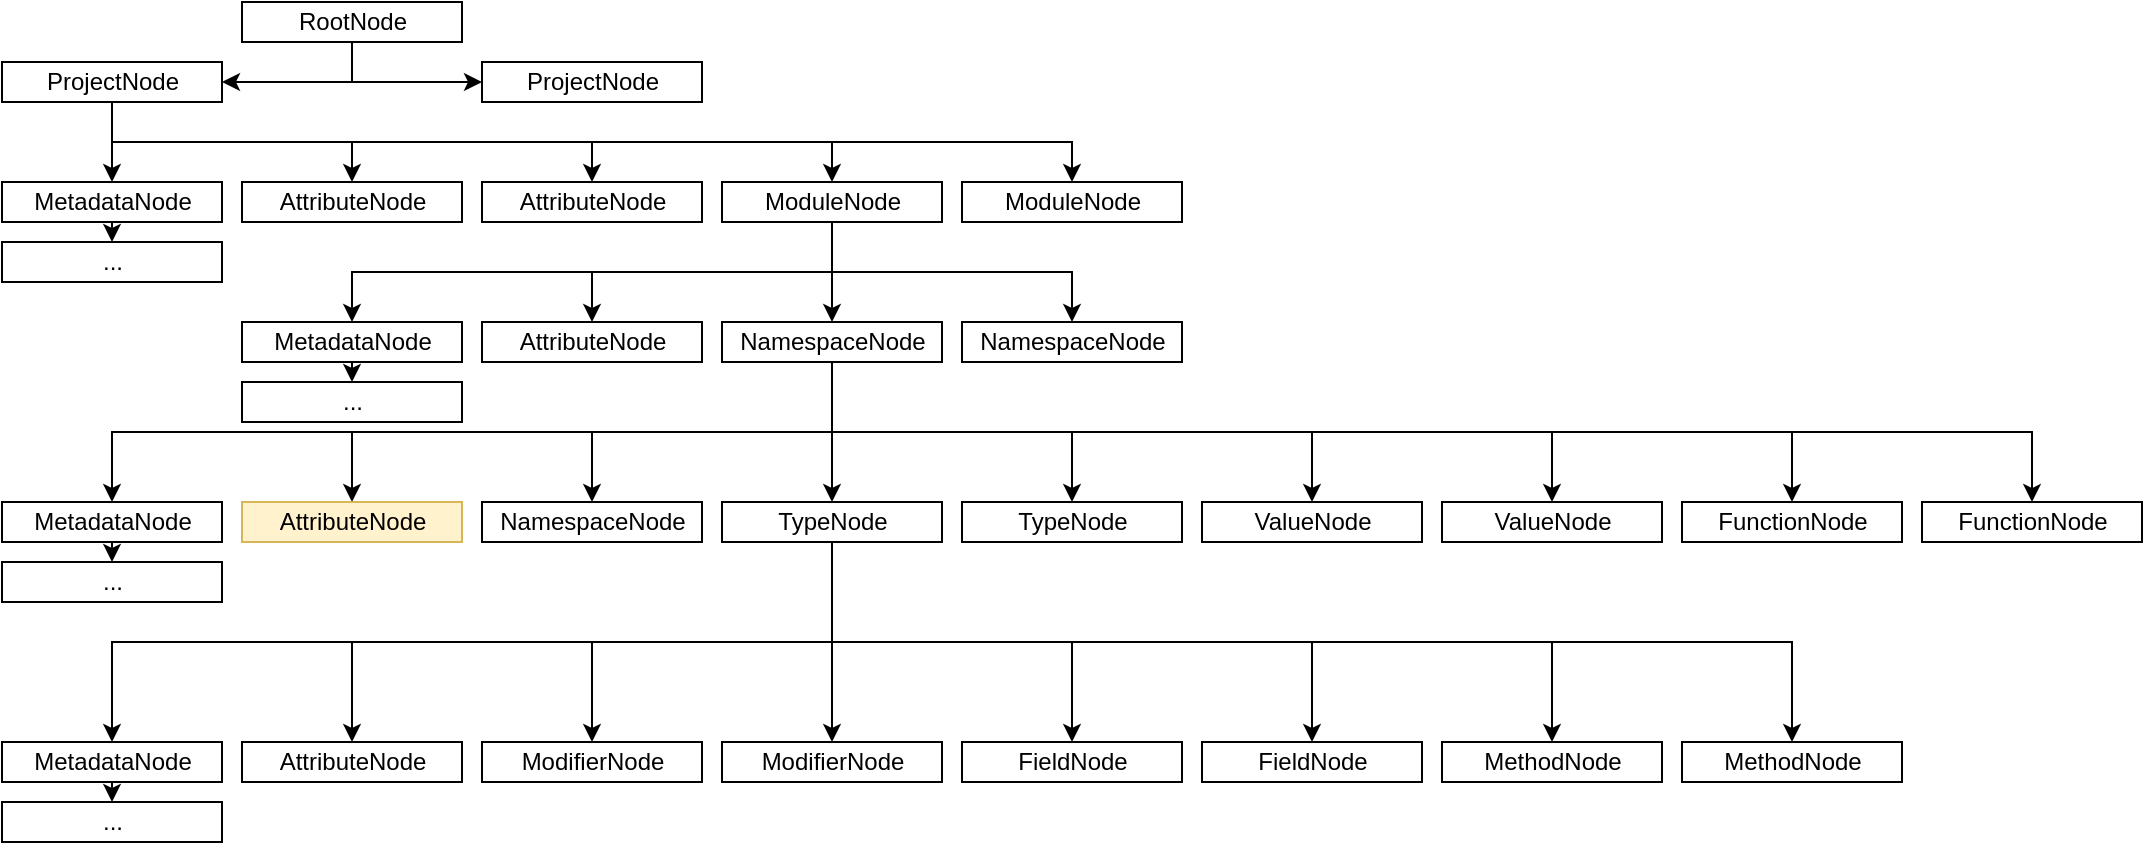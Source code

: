 <mxfile version="13.6.6"><diagram id="hMRSq9ujZ3ukGJ3Yu9Yh" name="Ast Structure"><mxGraphModel dx="934" dy="743" grid="1" gridSize="10" guides="1" tooltips="1" connect="1" arrows="1" fold="1" page="1" pageScale="1" pageWidth="827" pageHeight="1169" math="0" shadow="0"><root><mxCell id="0"/><mxCell id="1" parent="0"/><mxCell id="QCq0GDgMahYHKre1_ZzV-11" style="edgeStyle=orthogonalEdgeStyle;rounded=0;orthogonalLoop=1;jettySize=auto;html=1;exitX=0.5;exitY=1;exitDx=0;exitDy=0;entryX=0.5;entryY=0;entryDx=0;entryDy=0;" edge="1" parent="1" source="QCq0GDgMahYHKre1_ZzV-1" target="QCq0GDgMahYHKre1_ZzV-7"><mxGeometry relative="1" as="geometry"/></mxCell><mxCell id="QCq0GDgMahYHKre1_ZzV-14" style="edgeStyle=orthogonalEdgeStyle;rounded=0;orthogonalLoop=1;jettySize=auto;html=1;exitX=0.5;exitY=1;exitDx=0;exitDy=0;entryX=0.5;entryY=0;entryDx=0;entryDy=0;" edge="1" parent="1" source="QCq0GDgMahYHKre1_ZzV-1" target="QCq0GDgMahYHKre1_ZzV-13"><mxGeometry relative="1" as="geometry"/></mxCell><mxCell id="QCq0GDgMahYHKre1_ZzV-16" style="edgeStyle=orthogonalEdgeStyle;rounded=0;orthogonalLoop=1;jettySize=auto;html=1;exitX=0.5;exitY=1;exitDx=0;exitDy=0;entryX=0.5;entryY=0;entryDx=0;entryDy=0;" edge="1" parent="1" source="QCq0GDgMahYHKre1_ZzV-1" target="QCq0GDgMahYHKre1_ZzV-15"><mxGeometry relative="1" as="geometry"/></mxCell><mxCell id="QCq0GDgMahYHKre1_ZzV-19" style="edgeStyle=orthogonalEdgeStyle;rounded=0;orthogonalLoop=1;jettySize=auto;html=1;exitX=0.5;exitY=1;exitDx=0;exitDy=0;entryX=0.5;entryY=0;entryDx=0;entryDy=0;" edge="1" parent="1" source="QCq0GDgMahYHKre1_ZzV-1" target="QCq0GDgMahYHKre1_ZzV-17"><mxGeometry relative="1" as="geometry"/></mxCell><mxCell id="QCq0GDgMahYHKre1_ZzV-20" style="edgeStyle=orthogonalEdgeStyle;rounded=0;orthogonalLoop=1;jettySize=auto;html=1;exitX=0.5;exitY=1;exitDx=0;exitDy=0;entryX=0.5;entryY=0;entryDx=0;entryDy=0;" edge="1" parent="1" source="QCq0GDgMahYHKre1_ZzV-1" target="QCq0GDgMahYHKre1_ZzV-18"><mxGeometry relative="1" as="geometry"/></mxCell><mxCell id="QCq0GDgMahYHKre1_ZzV-1" value="ProjectNode" style="html=1;" vertex="1" parent="1"><mxGeometry x="10" y="40" width="110" height="20" as="geometry"/></mxCell><mxCell id="QCq0GDgMahYHKre1_ZzV-4" style="edgeStyle=orthogonalEdgeStyle;rounded=0;orthogonalLoop=1;jettySize=auto;html=1;exitX=0.5;exitY=1;exitDx=0;exitDy=0;entryX=1;entryY=0.5;entryDx=0;entryDy=0;" edge="1" parent="1" source="QCq0GDgMahYHKre1_ZzV-2" target="QCq0GDgMahYHKre1_ZzV-1"><mxGeometry relative="1" as="geometry"/></mxCell><mxCell id="QCq0GDgMahYHKre1_ZzV-5" style="edgeStyle=orthogonalEdgeStyle;rounded=0;orthogonalLoop=1;jettySize=auto;html=1;exitX=0.5;exitY=1;exitDx=0;exitDy=0;entryX=0;entryY=0.5;entryDx=0;entryDy=0;" edge="1" parent="1" source="QCq0GDgMahYHKre1_ZzV-2" target="QCq0GDgMahYHKre1_ZzV-3"><mxGeometry relative="1" as="geometry"/></mxCell><mxCell id="QCq0GDgMahYHKre1_ZzV-2" value="RootNode" style="html=1;" vertex="1" parent="1"><mxGeometry x="130" y="10" width="110" height="20" as="geometry"/></mxCell><mxCell id="QCq0GDgMahYHKre1_ZzV-3" value="ProjectNode" style="html=1;" vertex="1" parent="1"><mxGeometry x="250" y="40" width="110" height="20" as="geometry"/></mxCell><mxCell id="QCq0GDgMahYHKre1_ZzV-10" style="edgeStyle=orthogonalEdgeStyle;rounded=0;orthogonalLoop=1;jettySize=auto;html=1;exitX=0.5;exitY=1;exitDx=0;exitDy=0;entryX=0.5;entryY=0;entryDx=0;entryDy=0;" edge="1" parent="1" source="QCq0GDgMahYHKre1_ZzV-7" target="QCq0GDgMahYHKre1_ZzV-9"><mxGeometry relative="1" as="geometry"/></mxCell><mxCell id="QCq0GDgMahYHKre1_ZzV-7" value="MetadataNode" style="html=1;" vertex="1" parent="1"><mxGeometry x="10" y="100" width="110" height="20" as="geometry"/></mxCell><mxCell id="QCq0GDgMahYHKre1_ZzV-9" value="..." style="html=1;" vertex="1" parent="1"><mxGeometry x="10" y="130" width="110" height="20" as="geometry"/></mxCell><mxCell id="QCq0GDgMahYHKre1_ZzV-13" value="AttributeNode" style="html=1;" vertex="1" parent="1"><mxGeometry x="130" y="100" width="110" height="20" as="geometry"/></mxCell><mxCell id="QCq0GDgMahYHKre1_ZzV-15" value="AttributeNode" style="html=1;" vertex="1" parent="1"><mxGeometry x="250" y="100" width="110" height="20" as="geometry"/></mxCell><mxCell id="QCq0GDgMahYHKre1_ZzV-25" style="edgeStyle=orthogonalEdgeStyle;rounded=0;orthogonalLoop=1;jettySize=auto;html=1;exitX=0.5;exitY=1;exitDx=0;exitDy=0;entryX=0.5;entryY=0;entryDx=0;entryDy=0;" edge="1" parent="1" source="QCq0GDgMahYHKre1_ZzV-17" target="QCq0GDgMahYHKre1_ZzV-21"><mxGeometry relative="1" as="geometry"/></mxCell><mxCell id="QCq0GDgMahYHKre1_ZzV-26" style="edgeStyle=orthogonalEdgeStyle;rounded=0;orthogonalLoop=1;jettySize=auto;html=1;exitX=0.5;exitY=1;exitDx=0;exitDy=0;entryX=0.5;entryY=0;entryDx=0;entryDy=0;" edge="1" parent="1" source="QCq0GDgMahYHKre1_ZzV-17" target="QCq0GDgMahYHKre1_ZzV-23"><mxGeometry relative="1" as="geometry"/></mxCell><mxCell id="QCq0GDgMahYHKre1_ZzV-28" style="edgeStyle=orthogonalEdgeStyle;rounded=0;orthogonalLoop=1;jettySize=auto;html=1;exitX=0.5;exitY=1;exitDx=0;exitDy=0;entryX=0.5;entryY=0;entryDx=0;entryDy=0;" edge="1" parent="1" source="QCq0GDgMahYHKre1_ZzV-17" target="QCq0GDgMahYHKre1_ZzV-27"><mxGeometry relative="1" as="geometry"/></mxCell><mxCell id="QCq0GDgMahYHKre1_ZzV-33" style="edgeStyle=orthogonalEdgeStyle;rounded=0;orthogonalLoop=1;jettySize=auto;html=1;exitX=0.5;exitY=1;exitDx=0;exitDy=0;entryX=0.5;entryY=0;entryDx=0;entryDy=0;" edge="1" parent="1" source="QCq0GDgMahYHKre1_ZzV-17" target="QCq0GDgMahYHKre1_ZzV-31"><mxGeometry relative="1" as="geometry"/></mxCell><mxCell id="QCq0GDgMahYHKre1_ZzV-17" value="ModuleNode" style="html=1;" vertex="1" parent="1"><mxGeometry x="370" y="100" width="110" height="20" as="geometry"/></mxCell><mxCell id="QCq0GDgMahYHKre1_ZzV-18" value="ModuleNode" style="html=1;" vertex="1" parent="1"><mxGeometry x="490" y="100" width="110" height="20" as="geometry"/></mxCell><mxCell id="QCq0GDgMahYHKre1_ZzV-24" style="edgeStyle=orthogonalEdgeStyle;rounded=0;orthogonalLoop=1;jettySize=auto;html=1;exitX=0.5;exitY=1;exitDx=0;exitDy=0;entryX=0.5;entryY=0;entryDx=0;entryDy=0;" edge="1" parent="1" source="QCq0GDgMahYHKre1_ZzV-21" target="QCq0GDgMahYHKre1_ZzV-22"><mxGeometry relative="1" as="geometry"/></mxCell><mxCell id="QCq0GDgMahYHKre1_ZzV-21" value="MetadataNode" style="html=1;" vertex="1" parent="1"><mxGeometry x="130" y="170" width="110" height="20" as="geometry"/></mxCell><mxCell id="QCq0GDgMahYHKre1_ZzV-22" value="..." style="html=1;" vertex="1" parent="1"><mxGeometry x="130" y="200" width="110" height="20" as="geometry"/></mxCell><mxCell id="QCq0GDgMahYHKre1_ZzV-23" value="AttributeNode" style="html=1;" vertex="1" parent="1"><mxGeometry x="250" y="170" width="110" height="20" as="geometry"/></mxCell><mxCell id="QCq0GDgMahYHKre1_ZzV-40" style="edgeStyle=orthogonalEdgeStyle;rounded=0;orthogonalLoop=1;jettySize=auto;html=1;exitX=0.5;exitY=1;exitDx=0;exitDy=0;entryX=0.5;entryY=0;entryDx=0;entryDy=0;" edge="1" parent="1" source="QCq0GDgMahYHKre1_ZzV-27" target="QCq0GDgMahYHKre1_ZzV-36"><mxGeometry relative="1" as="geometry"/></mxCell><mxCell id="QCq0GDgMahYHKre1_ZzV-41" style="edgeStyle=orthogonalEdgeStyle;rounded=0;orthogonalLoop=1;jettySize=auto;html=1;exitX=0.5;exitY=1;exitDx=0;exitDy=0;entryX=0.5;entryY=0;entryDx=0;entryDy=0;" edge="1" parent="1" source="QCq0GDgMahYHKre1_ZzV-27" target="QCq0GDgMahYHKre1_ZzV-38"><mxGeometry relative="1" as="geometry"/></mxCell><mxCell id="QCq0GDgMahYHKre1_ZzV-42" style="edgeStyle=orthogonalEdgeStyle;rounded=0;orthogonalLoop=1;jettySize=auto;html=1;exitX=0.5;exitY=1;exitDx=0;exitDy=0;entryX=0.5;entryY=0;entryDx=0;entryDy=0;" edge="1" parent="1" source="QCq0GDgMahYHKre1_ZzV-27" target="QCq0GDgMahYHKre1_ZzV-39"><mxGeometry relative="1" as="geometry"/></mxCell><mxCell id="QCq0GDgMahYHKre1_ZzV-44" style="edgeStyle=orthogonalEdgeStyle;rounded=0;orthogonalLoop=1;jettySize=auto;html=1;exitX=0.5;exitY=1;exitDx=0;exitDy=0;entryX=0.5;entryY=0;entryDx=0;entryDy=0;" edge="1" parent="1" source="QCq0GDgMahYHKre1_ZzV-27" target="QCq0GDgMahYHKre1_ZzV-43"><mxGeometry relative="1" as="geometry"/></mxCell><mxCell id="QCq0GDgMahYHKre1_ZzV-46" style="edgeStyle=orthogonalEdgeStyle;rounded=0;orthogonalLoop=1;jettySize=auto;html=1;exitX=0.5;exitY=1;exitDx=0;exitDy=0;entryX=0.5;entryY=0;entryDx=0;entryDy=0;" edge="1" parent="1" source="QCq0GDgMahYHKre1_ZzV-27" target="QCq0GDgMahYHKre1_ZzV-45"><mxGeometry relative="1" as="geometry"/></mxCell><mxCell id="QCq0GDgMahYHKre1_ZzV-59" style="edgeStyle=orthogonalEdgeStyle;rounded=0;orthogonalLoop=1;jettySize=auto;html=1;exitX=0.5;exitY=1;exitDx=0;exitDy=0;entryX=0.5;entryY=0;entryDx=0;entryDy=0;" edge="1" parent="1" source="QCq0GDgMahYHKre1_ZzV-27" target="QCq0GDgMahYHKre1_ZzV-55"><mxGeometry relative="1" as="geometry"/></mxCell><mxCell id="QCq0GDgMahYHKre1_ZzV-60" style="edgeStyle=orthogonalEdgeStyle;rounded=0;orthogonalLoop=1;jettySize=auto;html=1;exitX=0.5;exitY=1;exitDx=0;exitDy=0;entryX=0.5;entryY=0;entryDx=0;entryDy=0;" edge="1" parent="1" source="QCq0GDgMahYHKre1_ZzV-27" target="QCq0GDgMahYHKre1_ZzV-56"><mxGeometry relative="1" as="geometry"/></mxCell><mxCell id="QCq0GDgMahYHKre1_ZzV-61" style="edgeStyle=orthogonalEdgeStyle;rounded=0;orthogonalLoop=1;jettySize=auto;html=1;exitX=0.5;exitY=1;exitDx=0;exitDy=0;entryX=0.5;entryY=0;entryDx=0;entryDy=0;" edge="1" parent="1" source="QCq0GDgMahYHKre1_ZzV-27" target="QCq0GDgMahYHKre1_ZzV-57"><mxGeometry relative="1" as="geometry"/></mxCell><mxCell id="QCq0GDgMahYHKre1_ZzV-62" style="edgeStyle=orthogonalEdgeStyle;rounded=0;orthogonalLoop=1;jettySize=auto;html=1;exitX=0.5;exitY=1;exitDx=0;exitDy=0;entryX=0.5;entryY=0;entryDx=0;entryDy=0;" edge="1" parent="1" source="QCq0GDgMahYHKre1_ZzV-27" target="QCq0GDgMahYHKre1_ZzV-58"><mxGeometry relative="1" as="geometry"/></mxCell><mxCell id="QCq0GDgMahYHKre1_ZzV-27" value="NamespaceNode" style="html=1;" vertex="1" parent="1"><mxGeometry x="370" y="170" width="110" height="20" as="geometry"/></mxCell><mxCell id="QCq0GDgMahYHKre1_ZzV-31" value="NamespaceNode" style="html=1;" vertex="1" parent="1"><mxGeometry x="490" y="170" width="110" height="20" as="geometry"/></mxCell><mxCell id="QCq0GDgMahYHKre1_ZzV-35" style="edgeStyle=orthogonalEdgeStyle;rounded=0;orthogonalLoop=1;jettySize=auto;html=1;exitX=0.5;exitY=1;exitDx=0;exitDy=0;entryX=0.5;entryY=0;entryDx=0;entryDy=0;" edge="1" parent="1" source="QCq0GDgMahYHKre1_ZzV-36" target="QCq0GDgMahYHKre1_ZzV-37"><mxGeometry relative="1" as="geometry"/></mxCell><mxCell id="QCq0GDgMahYHKre1_ZzV-36" value="MetadataNode" style="html=1;" vertex="1" parent="1"><mxGeometry x="10" y="260" width="110" height="20" as="geometry"/></mxCell><mxCell id="QCq0GDgMahYHKre1_ZzV-37" value="..." style="html=1;" vertex="1" parent="1"><mxGeometry x="10" y="290" width="110" height="20" as="geometry"/></mxCell><mxCell id="QCq0GDgMahYHKre1_ZzV-38" value="AttributeNode" style="html=1;fillColor=#fff2cc;strokeColor=#d6b656;" vertex="1" parent="1"><mxGeometry x="130" y="260" width="110" height="20" as="geometry"/></mxCell><mxCell id="QCq0GDgMahYHKre1_ZzV-39" value="NamespaceNode" style="html=1;" vertex="1" parent="1"><mxGeometry x="250" y="260" width="110" height="20" as="geometry"/></mxCell><mxCell id="QCq0GDgMahYHKre1_ZzV-52" style="edgeStyle=orthogonalEdgeStyle;rounded=0;orthogonalLoop=1;jettySize=auto;html=1;exitX=0.5;exitY=1;exitDx=0;exitDy=0;entryX=0.5;entryY=0;entryDx=0;entryDy=0;" edge="1" parent="1" source="QCq0GDgMahYHKre1_ZzV-43" target="QCq0GDgMahYHKre1_ZzV-48"><mxGeometry relative="1" as="geometry"/></mxCell><mxCell id="QCq0GDgMahYHKre1_ZzV-53" style="edgeStyle=orthogonalEdgeStyle;rounded=0;orthogonalLoop=1;jettySize=auto;html=1;exitX=0.5;exitY=1;exitDx=0;exitDy=0;entryX=0.5;entryY=0;entryDx=0;entryDy=0;" edge="1" parent="1" source="QCq0GDgMahYHKre1_ZzV-43" target="QCq0GDgMahYHKre1_ZzV-50"><mxGeometry relative="1" as="geometry"/></mxCell><mxCell id="QCq0GDgMahYHKre1_ZzV-54" style="edgeStyle=orthogonalEdgeStyle;rounded=0;orthogonalLoop=1;jettySize=auto;html=1;exitX=0.5;exitY=1;exitDx=0;exitDy=0;entryX=0.5;entryY=0;entryDx=0;entryDy=0;" edge="1" parent="1" source="QCq0GDgMahYHKre1_ZzV-43" target="QCq0GDgMahYHKre1_ZzV-51"><mxGeometry relative="1" as="geometry"/></mxCell><mxCell id="QCq0GDgMahYHKre1_ZzV-66" style="edgeStyle=orthogonalEdgeStyle;rounded=0;orthogonalLoop=1;jettySize=auto;html=1;exitX=0.5;exitY=1;exitDx=0;exitDy=0;entryX=0.5;entryY=0;entryDx=0;entryDy=0;" edge="1" parent="1" source="QCq0GDgMahYHKre1_ZzV-43" target="QCq0GDgMahYHKre1_ZzV-63"><mxGeometry relative="1" as="geometry"/></mxCell><mxCell id="QCq0GDgMahYHKre1_ZzV-67" style="edgeStyle=orthogonalEdgeStyle;rounded=0;orthogonalLoop=1;jettySize=auto;html=1;exitX=0.5;exitY=1;exitDx=0;exitDy=0;entryX=0.5;entryY=0;entryDx=0;entryDy=0;" edge="1" parent="1" source="QCq0GDgMahYHKre1_ZzV-43" target="QCq0GDgMahYHKre1_ZzV-64"><mxGeometry relative="1" as="geometry"/></mxCell><mxCell id="QCq0GDgMahYHKre1_ZzV-68" style="edgeStyle=orthogonalEdgeStyle;rounded=0;orthogonalLoop=1;jettySize=auto;html=1;exitX=0.5;exitY=1;exitDx=0;exitDy=0;entryX=0.5;entryY=0;entryDx=0;entryDy=0;" edge="1" parent="1" source="QCq0GDgMahYHKre1_ZzV-43" target="QCq0GDgMahYHKre1_ZzV-65"><mxGeometry relative="1" as="geometry"/></mxCell><mxCell id="QCq0GDgMahYHKre1_ZzV-71" style="edgeStyle=orthogonalEdgeStyle;rounded=0;orthogonalLoop=1;jettySize=auto;html=1;exitX=0.5;exitY=1;exitDx=0;exitDy=0;entryX=0.5;entryY=0;entryDx=0;entryDy=0;" edge="1" parent="1" source="QCq0GDgMahYHKre1_ZzV-43" target="QCq0GDgMahYHKre1_ZzV-70"><mxGeometry relative="1" as="geometry"/></mxCell><mxCell id="QCq0GDgMahYHKre1_ZzV-72" style="edgeStyle=orthogonalEdgeStyle;rounded=0;orthogonalLoop=1;jettySize=auto;html=1;exitX=0.5;exitY=1;exitDx=0;exitDy=0;entryX=0.5;entryY=0;entryDx=0;entryDy=0;" edge="1" parent="1" source="QCq0GDgMahYHKre1_ZzV-43" target="QCq0GDgMahYHKre1_ZzV-69"><mxGeometry relative="1" as="geometry"/></mxCell><mxCell id="QCq0GDgMahYHKre1_ZzV-43" value="TypeNode" style="html=1;" vertex="1" parent="1"><mxGeometry x="370" y="260" width="110" height="20" as="geometry"/></mxCell><mxCell id="QCq0GDgMahYHKre1_ZzV-45" value="TypeNode" style="html=1;" vertex="1" parent="1"><mxGeometry x="490" y="260" width="110" height="20" as="geometry"/></mxCell><mxCell id="QCq0GDgMahYHKre1_ZzV-47" style="edgeStyle=orthogonalEdgeStyle;rounded=0;orthogonalLoop=1;jettySize=auto;html=1;exitX=0.5;exitY=1;exitDx=0;exitDy=0;entryX=0.5;entryY=0;entryDx=0;entryDy=0;" edge="1" parent="1" source="QCq0GDgMahYHKre1_ZzV-48" target="QCq0GDgMahYHKre1_ZzV-49"><mxGeometry relative="1" as="geometry"/></mxCell><mxCell id="QCq0GDgMahYHKre1_ZzV-48" value="MetadataNode" style="html=1;" vertex="1" parent="1"><mxGeometry x="10" y="380" width="110" height="20" as="geometry"/></mxCell><mxCell id="QCq0GDgMahYHKre1_ZzV-49" value="..." style="html=1;" vertex="1" parent="1"><mxGeometry x="10" y="410" width="110" height="20" as="geometry"/></mxCell><mxCell id="QCq0GDgMahYHKre1_ZzV-50" value="AttributeNode" style="html=1;" vertex="1" parent="1"><mxGeometry x="130" y="380" width="110" height="20" as="geometry"/></mxCell><mxCell id="QCq0GDgMahYHKre1_ZzV-51" value="FieldNode" style="html=1;" vertex="1" parent="1"><mxGeometry x="490" y="380" width="110" height="20" as="geometry"/></mxCell><mxCell id="QCq0GDgMahYHKre1_ZzV-55" value="ValueNode" style="html=1;" vertex="1" parent="1"><mxGeometry x="610" y="260" width="110" height="20" as="geometry"/></mxCell><mxCell id="QCq0GDgMahYHKre1_ZzV-56" value="ValueNode" style="html=1;" vertex="1" parent="1"><mxGeometry x="730" y="260" width="110" height="20" as="geometry"/></mxCell><mxCell id="QCq0GDgMahYHKre1_ZzV-57" value="FunctionNode" style="html=1;" vertex="1" parent="1"><mxGeometry x="850" y="260" width="110" height="20" as="geometry"/></mxCell><mxCell id="QCq0GDgMahYHKre1_ZzV-58" value="FunctionNode" style="html=1;" vertex="1" parent="1"><mxGeometry x="970" y="260" width="110" height="20" as="geometry"/></mxCell><mxCell id="QCq0GDgMahYHKre1_ZzV-63" value="FieldNode" style="html=1;" vertex="1" parent="1"><mxGeometry x="610" y="380" width="110" height="20" as="geometry"/></mxCell><mxCell id="QCq0GDgMahYHKre1_ZzV-64" value="MethodNode" style="html=1;" vertex="1" parent="1"><mxGeometry x="730" y="380" width="110" height="20" as="geometry"/></mxCell><mxCell id="QCq0GDgMahYHKre1_ZzV-65" value="MethodNode" style="html=1;" vertex="1" parent="1"><mxGeometry x="850" y="380" width="110" height="20" as="geometry"/></mxCell><mxCell id="QCq0GDgMahYHKre1_ZzV-69" value="ModifierNode" style="html=1;" vertex="1" parent="1"><mxGeometry x="250" y="380" width="110" height="20" as="geometry"/></mxCell><mxCell id="QCq0GDgMahYHKre1_ZzV-70" value="ModifierNode" style="html=1;" vertex="1" parent="1"><mxGeometry x="370" y="380" width="110" height="20" as="geometry"/></mxCell></root></mxGraphModel></diagram></mxfile>